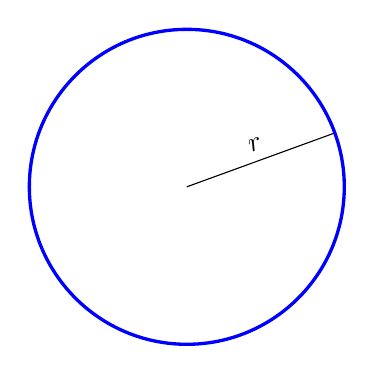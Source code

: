 ﻿\begin{tikzpicture}[scale=1]

\draw (0,0) -- (20:2) node[midway, above, sloped] {$r$};
\draw[very thick, blue] (0,0) circle (2);

\end{tikzpicture}
